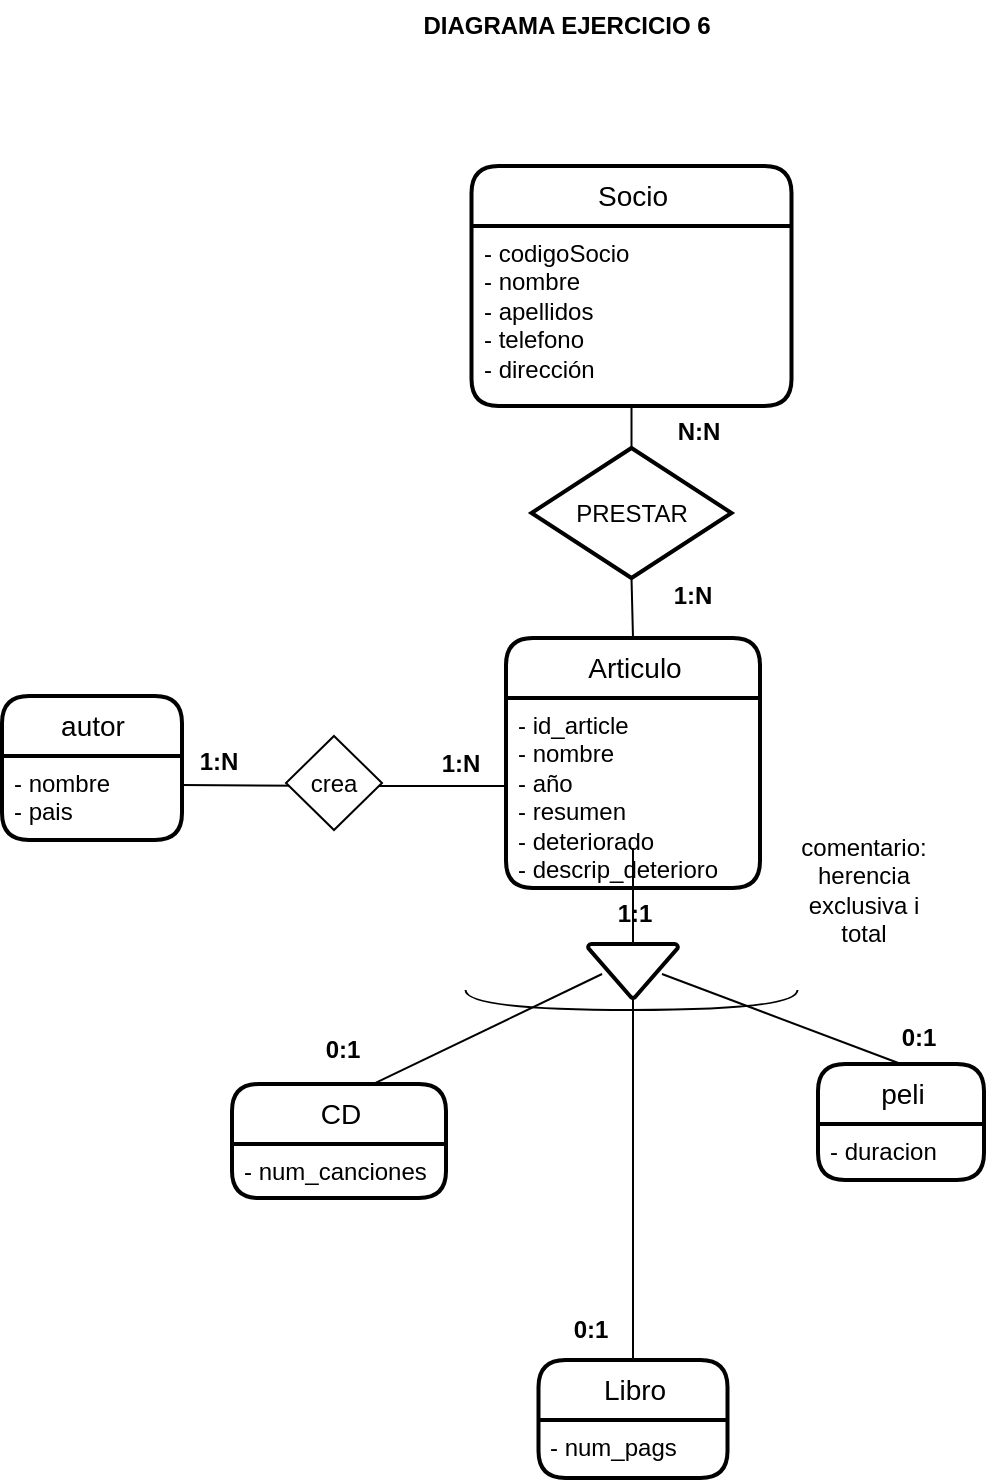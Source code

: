 <mxfile version="20.1.3" type="github">
  <diagram id="iubEhlrI9boxicGmr8iF" name="Página-1">
    <mxGraphModel dx="2188" dy="1145" grid="0" gridSize="10" guides="1" tooltips="1" connect="1" arrows="1" fold="1" page="1" pageScale="1" pageWidth="1169" pageHeight="827" math="0" shadow="0">
      <root>
        <mxCell id="0" />
        <mxCell id="1" parent="0" />
        <mxCell id="joA6L5iQ-tmYWj-9W7zl-1" value="Socio" style="swimlane;childLayout=stackLayout;horizontal=1;startSize=30;horizontalStack=0;rounded=1;fontSize=14;fontStyle=0;strokeWidth=2;resizeParent=0;resizeLast=1;shadow=0;dashed=0;align=center;html=1;" parent="1" vertex="1">
          <mxGeometry x="557.75" y="122" width="160" height="120" as="geometry" />
        </mxCell>
        <mxCell id="joA6L5iQ-tmYWj-9W7zl-2" value="- codigoSocio&lt;br&gt;- nombre&lt;br&gt;- apellidos&lt;br&gt;- telefono&lt;br&gt;- dirección" style="align=left;strokeColor=none;fillColor=none;spacingLeft=4;fontSize=12;verticalAlign=top;resizable=0;rotatable=0;part=1;html=1;" parent="joA6L5iQ-tmYWj-9W7zl-1" vertex="1">
          <mxGeometry y="30" width="160" height="90" as="geometry" />
        </mxCell>
        <mxCell id="rCaKu6jXFbbA0xZzCRfJ-1" value="Articulo" style="swimlane;childLayout=stackLayout;horizontal=1;startSize=30;horizontalStack=0;rounded=1;fontSize=14;fontStyle=0;strokeWidth=2;resizeParent=0;resizeLast=1;shadow=0;dashed=0;align=center;html=1;" parent="1" vertex="1">
          <mxGeometry x="575" y="358" width="127" height="125" as="geometry" />
        </mxCell>
        <mxCell id="rCaKu6jXFbbA0xZzCRfJ-2" value="&lt;div&gt;- id_article&lt;/div&gt;&lt;div&gt;- nombre&lt;/div&gt;&lt;div&gt;- año&lt;/div&gt;&lt;div&gt;- resumen&lt;br&gt;&lt;/div&gt;&lt;div&gt;- deteriorado&lt;/div&gt;&lt;div&gt;- descrip_deterioro&lt;br&gt;&lt;/div&gt;&lt;div&gt;&lt;br&gt;&lt;/div&gt;" style="align=left;strokeColor=none;fillColor=none;spacingLeft=4;fontSize=12;verticalAlign=top;resizable=0;rotatable=0;part=1;html=1;" parent="rCaKu6jXFbbA0xZzCRfJ-1" vertex="1">
          <mxGeometry y="30" width="127" height="95" as="geometry" />
        </mxCell>
        <mxCell id="rCaKu6jXFbbA0xZzCRfJ-3" style="edgeStyle=orthogonalEdgeStyle;rounded=0;orthogonalLoop=1;jettySize=auto;html=1;fontSize=12;endArrow=none;endFill=0;entryX=0.5;entryY=0;entryDx=0;entryDy=0;entryPerimeter=0;startArrow=none;" parent="1" source="1AtEamrlJd0qxfCrP4AN-14" target="rCaKu6jXFbbA0xZzCRfJ-4" edge="1">
          <mxGeometry relative="1" as="geometry">
            <mxPoint x="638.5" y="511" as="targetPoint" />
          </mxGeometry>
        </mxCell>
        <mxCell id="rCaKu6jXFbbA0xZzCRfJ-4" value="" style="strokeWidth=2;html=1;shape=mxgraph.flowchart.merge_or_storage;whiteSpace=wrap;fontSize=12;" parent="1" vertex="1">
          <mxGeometry x="616" y="511" width="45" height="27" as="geometry" />
        </mxCell>
        <mxCell id="rCaKu6jXFbbA0xZzCRfJ-6" value="" style="endArrow=none;html=1;rounded=0;fontSize=12;entryX=0.156;entryY=0.556;entryDx=0;entryDy=0;entryPerimeter=0;exitX=0.644;exitY=0.015;exitDx=0;exitDy=0;exitPerimeter=0;" parent="1" source="rCaKu6jXFbbA0xZzCRfJ-7" target="rCaKu6jXFbbA0xZzCRfJ-4" edge="1">
          <mxGeometry relative="1" as="geometry">
            <mxPoint x="587" y="545" as="sourcePoint" />
            <mxPoint x="548" y="455" as="targetPoint" />
          </mxGeometry>
        </mxCell>
        <mxCell id="rCaKu6jXFbbA0xZzCRfJ-7" value="CD" style="swimlane;childLayout=stackLayout;horizontal=1;startSize=30;horizontalStack=0;rounded=1;fontSize=14;fontStyle=0;strokeWidth=2;resizeParent=0;resizeLast=1;shadow=0;dashed=0;align=center;html=1;" parent="1" vertex="1">
          <mxGeometry x="438" y="581" width="107" height="57" as="geometry" />
        </mxCell>
        <mxCell id="rCaKu6jXFbbA0xZzCRfJ-8" value="- num_canciones" style="align=left;strokeColor=none;fillColor=none;spacingLeft=4;fontSize=12;verticalAlign=top;resizable=0;rotatable=0;part=1;html=1;" parent="rCaKu6jXFbbA0xZzCRfJ-7" vertex="1">
          <mxGeometry y="30" width="107" height="27" as="geometry" />
        </mxCell>
        <mxCell id="rCaKu6jXFbbA0xZzCRfJ-9" value="" style="endArrow=none;html=1;rounded=0;fontSize=12;entryX=0.5;entryY=1;entryDx=0;entryDy=0;entryPerimeter=0;exitX=0.5;exitY=0;exitDx=0;exitDy=0;" parent="1" source="rCaKu6jXFbbA0xZzCRfJ-10" target="rCaKu6jXFbbA0xZzCRfJ-4" edge="1">
          <mxGeometry relative="1" as="geometry">
            <mxPoint x="641" y="560" as="sourcePoint" />
            <mxPoint x="633.02" y="536.012" as="targetPoint" />
          </mxGeometry>
        </mxCell>
        <mxCell id="rCaKu6jXFbbA0xZzCRfJ-10" value="Libro" style="swimlane;childLayout=stackLayout;horizontal=1;startSize=30;horizontalStack=0;rounded=1;fontSize=14;fontStyle=0;strokeWidth=2;resizeParent=0;resizeLast=1;shadow=0;dashed=0;align=center;html=1;" parent="1" vertex="1">
          <mxGeometry x="591.25" y="719" width="94.5" height="59" as="geometry" />
        </mxCell>
        <mxCell id="rCaKu6jXFbbA0xZzCRfJ-11" value="- num_pags" style="align=left;strokeColor=none;fillColor=none;spacingLeft=4;fontSize=12;verticalAlign=top;resizable=0;rotatable=0;part=1;html=1;" parent="rCaKu6jXFbbA0xZzCRfJ-10" vertex="1">
          <mxGeometry y="30" width="94.5" height="29" as="geometry" />
        </mxCell>
        <mxCell id="rCaKu6jXFbbA0xZzCRfJ-13" value="peli" style="swimlane;childLayout=stackLayout;horizontal=1;startSize=30;horizontalStack=0;rounded=1;fontSize=14;fontStyle=0;strokeWidth=2;resizeParent=0;resizeLast=1;shadow=0;dashed=0;align=center;html=1;" parent="1" vertex="1">
          <mxGeometry x="731" y="571" width="83" height="58" as="geometry" />
        </mxCell>
        <mxCell id="rCaKu6jXFbbA0xZzCRfJ-14" value="- duracion" style="align=left;strokeColor=none;fillColor=none;spacingLeft=4;fontSize=12;verticalAlign=top;resizable=0;rotatable=0;part=1;html=1;" parent="rCaKu6jXFbbA0xZzCRfJ-13" vertex="1">
          <mxGeometry y="30" width="83" height="28" as="geometry" />
        </mxCell>
        <mxCell id="rCaKu6jXFbbA0xZzCRfJ-15" value="" style="endArrow=none;html=1;rounded=0;fontSize=12;exitX=0.822;exitY=0.556;exitDx=0;exitDy=0;exitPerimeter=0;entryX=0.5;entryY=0;entryDx=0;entryDy=0;" parent="1" source="rCaKu6jXFbbA0xZzCRfJ-4" target="rCaKu6jXFbbA0xZzCRfJ-13" edge="1">
          <mxGeometry relative="1" as="geometry">
            <mxPoint x="598" y="520" as="sourcePoint" />
            <mxPoint x="758" y="520" as="targetPoint" />
          </mxGeometry>
        </mxCell>
        <mxCell id="rCaKu6jXFbbA0xZzCRfJ-16" value="" style="endArrow=none;html=1;rounded=0;fontSize=12;exitX=0.994;exitY=0.344;exitDx=0;exitDy=0;exitPerimeter=0;" parent="1" source="rCaKu6jXFbbA0xZzCRfJ-20" edge="1">
          <mxGeometry relative="1" as="geometry">
            <mxPoint x="458" y="432" as="sourcePoint" />
            <mxPoint x="575" y="432" as="targetPoint" />
            <Array as="points">
              <mxPoint x="496" y="432" />
            </Array>
          </mxGeometry>
        </mxCell>
        <mxCell id="rCaKu6jXFbbA0xZzCRfJ-19" value="autor" style="swimlane;childLayout=stackLayout;horizontal=1;startSize=30;horizontalStack=0;rounded=1;fontSize=14;fontStyle=0;strokeWidth=2;resizeParent=0;resizeLast=1;shadow=0;dashed=0;align=center;html=1;" parent="1" vertex="1">
          <mxGeometry x="323" y="387" width="90" height="72" as="geometry" />
        </mxCell>
        <mxCell id="rCaKu6jXFbbA0xZzCRfJ-20" value="&lt;div&gt;- nombre&lt;/div&gt;&lt;div&gt;- pais&lt;br&gt;&lt;/div&gt;" style="align=left;strokeColor=none;fillColor=none;spacingLeft=4;fontSize=12;verticalAlign=top;resizable=0;rotatable=0;part=1;html=1;" parent="rCaKu6jXFbbA0xZzCRfJ-19" vertex="1">
          <mxGeometry y="30" width="90" height="42" as="geometry" />
        </mxCell>
        <mxCell id="rCaKu6jXFbbA0xZzCRfJ-21" value="crea" style="rhombus;whiteSpace=wrap;html=1;fontSize=12;" parent="1" vertex="1">
          <mxGeometry x="465" y="407" width="48" height="47" as="geometry" />
        </mxCell>
        <mxCell id="rCaKu6jXFbbA0xZzCRfJ-24" value="" style="shape=requiredInterface;html=1;verticalLabelPosition=bottom;sketch=0;fontSize=12;direction=south;" parent="1" vertex="1">
          <mxGeometry x="554.75" y="534" width="166" height="10" as="geometry" />
        </mxCell>
        <mxCell id="rCaKu6jXFbbA0xZzCRfJ-31" value="comentario: herencia exclusiva i total" style="text;html=1;strokeColor=none;fillColor=none;align=center;verticalAlign=middle;whiteSpace=wrap;rounded=0;fontSize=12;" parent="1" vertex="1">
          <mxGeometry x="724" y="469" width="60" height="30" as="geometry" />
        </mxCell>
        <mxCell id="1AtEamrlJd0qxfCrP4AN-2" value="PRESTAR" style="strokeWidth=2;html=1;shape=mxgraph.flowchart.decision;whiteSpace=wrap;" vertex="1" parent="1">
          <mxGeometry x="587.75" y="263" width="100" height="65" as="geometry" />
        </mxCell>
        <mxCell id="1AtEamrlJd0qxfCrP4AN-3" value="" style="endArrow=none;html=1;rounded=0;entryX=0.5;entryY=1;entryDx=0;entryDy=0;exitX=0.5;exitY=0;exitDx=0;exitDy=0;exitPerimeter=0;" edge="1" parent="1" source="1AtEamrlJd0qxfCrP4AN-2" target="joA6L5iQ-tmYWj-9W7zl-2">
          <mxGeometry relative="1" as="geometry">
            <mxPoint x="675" y="427" as="sourcePoint" />
            <mxPoint x="835" y="427" as="targetPoint" />
          </mxGeometry>
        </mxCell>
        <mxCell id="1AtEamrlJd0qxfCrP4AN-4" value="" style="endArrow=none;html=1;rounded=0;entryX=0.5;entryY=1;entryDx=0;entryDy=0;entryPerimeter=0;exitX=0.5;exitY=0;exitDx=0;exitDy=0;" edge="1" parent="1" source="rCaKu6jXFbbA0xZzCRfJ-1" target="1AtEamrlJd0qxfCrP4AN-2">
          <mxGeometry relative="1" as="geometry">
            <mxPoint x="675" y="427" as="sourcePoint" />
            <mxPoint x="835" y="427" as="targetPoint" />
          </mxGeometry>
        </mxCell>
        <mxCell id="1AtEamrlJd0qxfCrP4AN-5" value="&lt;b&gt;1:N&lt;/b&gt;" style="text;html=1;align=center;verticalAlign=middle;resizable=0;points=[];autosize=1;strokeColor=none;fillColor=none;" vertex="1" parent="1">
          <mxGeometry x="649.75" y="324" width="36" height="26" as="geometry" />
        </mxCell>
        <mxCell id="1AtEamrlJd0qxfCrP4AN-7" value="&lt;b&gt;N:N&lt;/b&gt;" style="text;html=1;align=center;verticalAlign=middle;resizable=0;points=[];autosize=1;strokeColor=none;fillColor=none;" vertex="1" parent="1">
          <mxGeometry x="652" y="242" width="37" height="26" as="geometry" />
        </mxCell>
        <mxCell id="1AtEamrlJd0qxfCrP4AN-8" value="&lt;b&gt;1:N&lt;/b&gt;" style="text;html=1;align=center;verticalAlign=middle;resizable=0;points=[];autosize=1;strokeColor=none;fillColor=none;" vertex="1" parent="1">
          <mxGeometry x="534" y="407.5" width="36" height="26" as="geometry" />
        </mxCell>
        <mxCell id="1AtEamrlJd0qxfCrP4AN-10" value="&lt;b&gt;1:N&lt;/b&gt;" style="text;html=1;align=center;verticalAlign=middle;resizable=0;points=[];autosize=1;strokeColor=none;fillColor=none;" vertex="1" parent="1">
          <mxGeometry x="413" y="407" width="36" height="26" as="geometry" />
        </mxCell>
        <mxCell id="1AtEamrlJd0qxfCrP4AN-11" value="&lt;b&gt;0:1&lt;/b&gt;" style="text;html=1;align=center;verticalAlign=middle;resizable=0;points=[];autosize=1;strokeColor=none;fillColor=none;" vertex="1" parent="1">
          <mxGeometry x="475" y="551" width="35" height="26" as="geometry" />
        </mxCell>
        <mxCell id="1AtEamrlJd0qxfCrP4AN-12" value="&lt;b&gt;0:1&lt;/b&gt;" style="text;html=1;align=center;verticalAlign=middle;resizable=0;points=[];autosize=1;strokeColor=none;fillColor=none;" vertex="1" parent="1">
          <mxGeometry x="599" y="691" width="35" height="26" as="geometry" />
        </mxCell>
        <mxCell id="1AtEamrlJd0qxfCrP4AN-13" value="&lt;b&gt;0:1&lt;/b&gt;" style="text;html=1;align=center;verticalAlign=middle;resizable=0;points=[];autosize=1;strokeColor=none;fillColor=none;" vertex="1" parent="1">
          <mxGeometry x="763" y="545" width="35" height="26" as="geometry" />
        </mxCell>
        <mxCell id="1AtEamrlJd0qxfCrP4AN-14" value="&lt;b&gt;1:1&lt;/b&gt;" style="text;html=1;align=center;verticalAlign=middle;resizable=0;points=[];autosize=1;strokeColor=none;fillColor=none;" vertex="1" parent="1">
          <mxGeometry x="621" y="483" width="35" height="26" as="geometry" />
        </mxCell>
        <mxCell id="1AtEamrlJd0qxfCrP4AN-15" value="" style="edgeStyle=orthogonalEdgeStyle;rounded=0;orthogonalLoop=1;jettySize=auto;html=1;fontSize=12;endArrow=none;endFill=0;entryX=0.5;entryY=0;entryDx=0;entryDy=0;entryPerimeter=0;" edge="1" parent="1" source="rCaKu6jXFbbA0xZzCRfJ-2" target="1AtEamrlJd0qxfCrP4AN-14">
          <mxGeometry relative="1" as="geometry">
            <mxPoint x="638.5" y="511" as="targetPoint" />
            <mxPoint x="638.476" y="483" as="sourcePoint" />
          </mxGeometry>
        </mxCell>
        <mxCell id="1AtEamrlJd0qxfCrP4AN-16" value="&lt;b&gt;DIAGRAMA EJERCICIO 6&lt;/b&gt;" style="text;html=1;align=center;verticalAlign=middle;resizable=0;points=[];autosize=1;strokeColor=none;fillColor=none;" vertex="1" parent="1">
          <mxGeometry x="529" y="39" width="152" height="26" as="geometry" />
        </mxCell>
      </root>
    </mxGraphModel>
  </diagram>
</mxfile>
